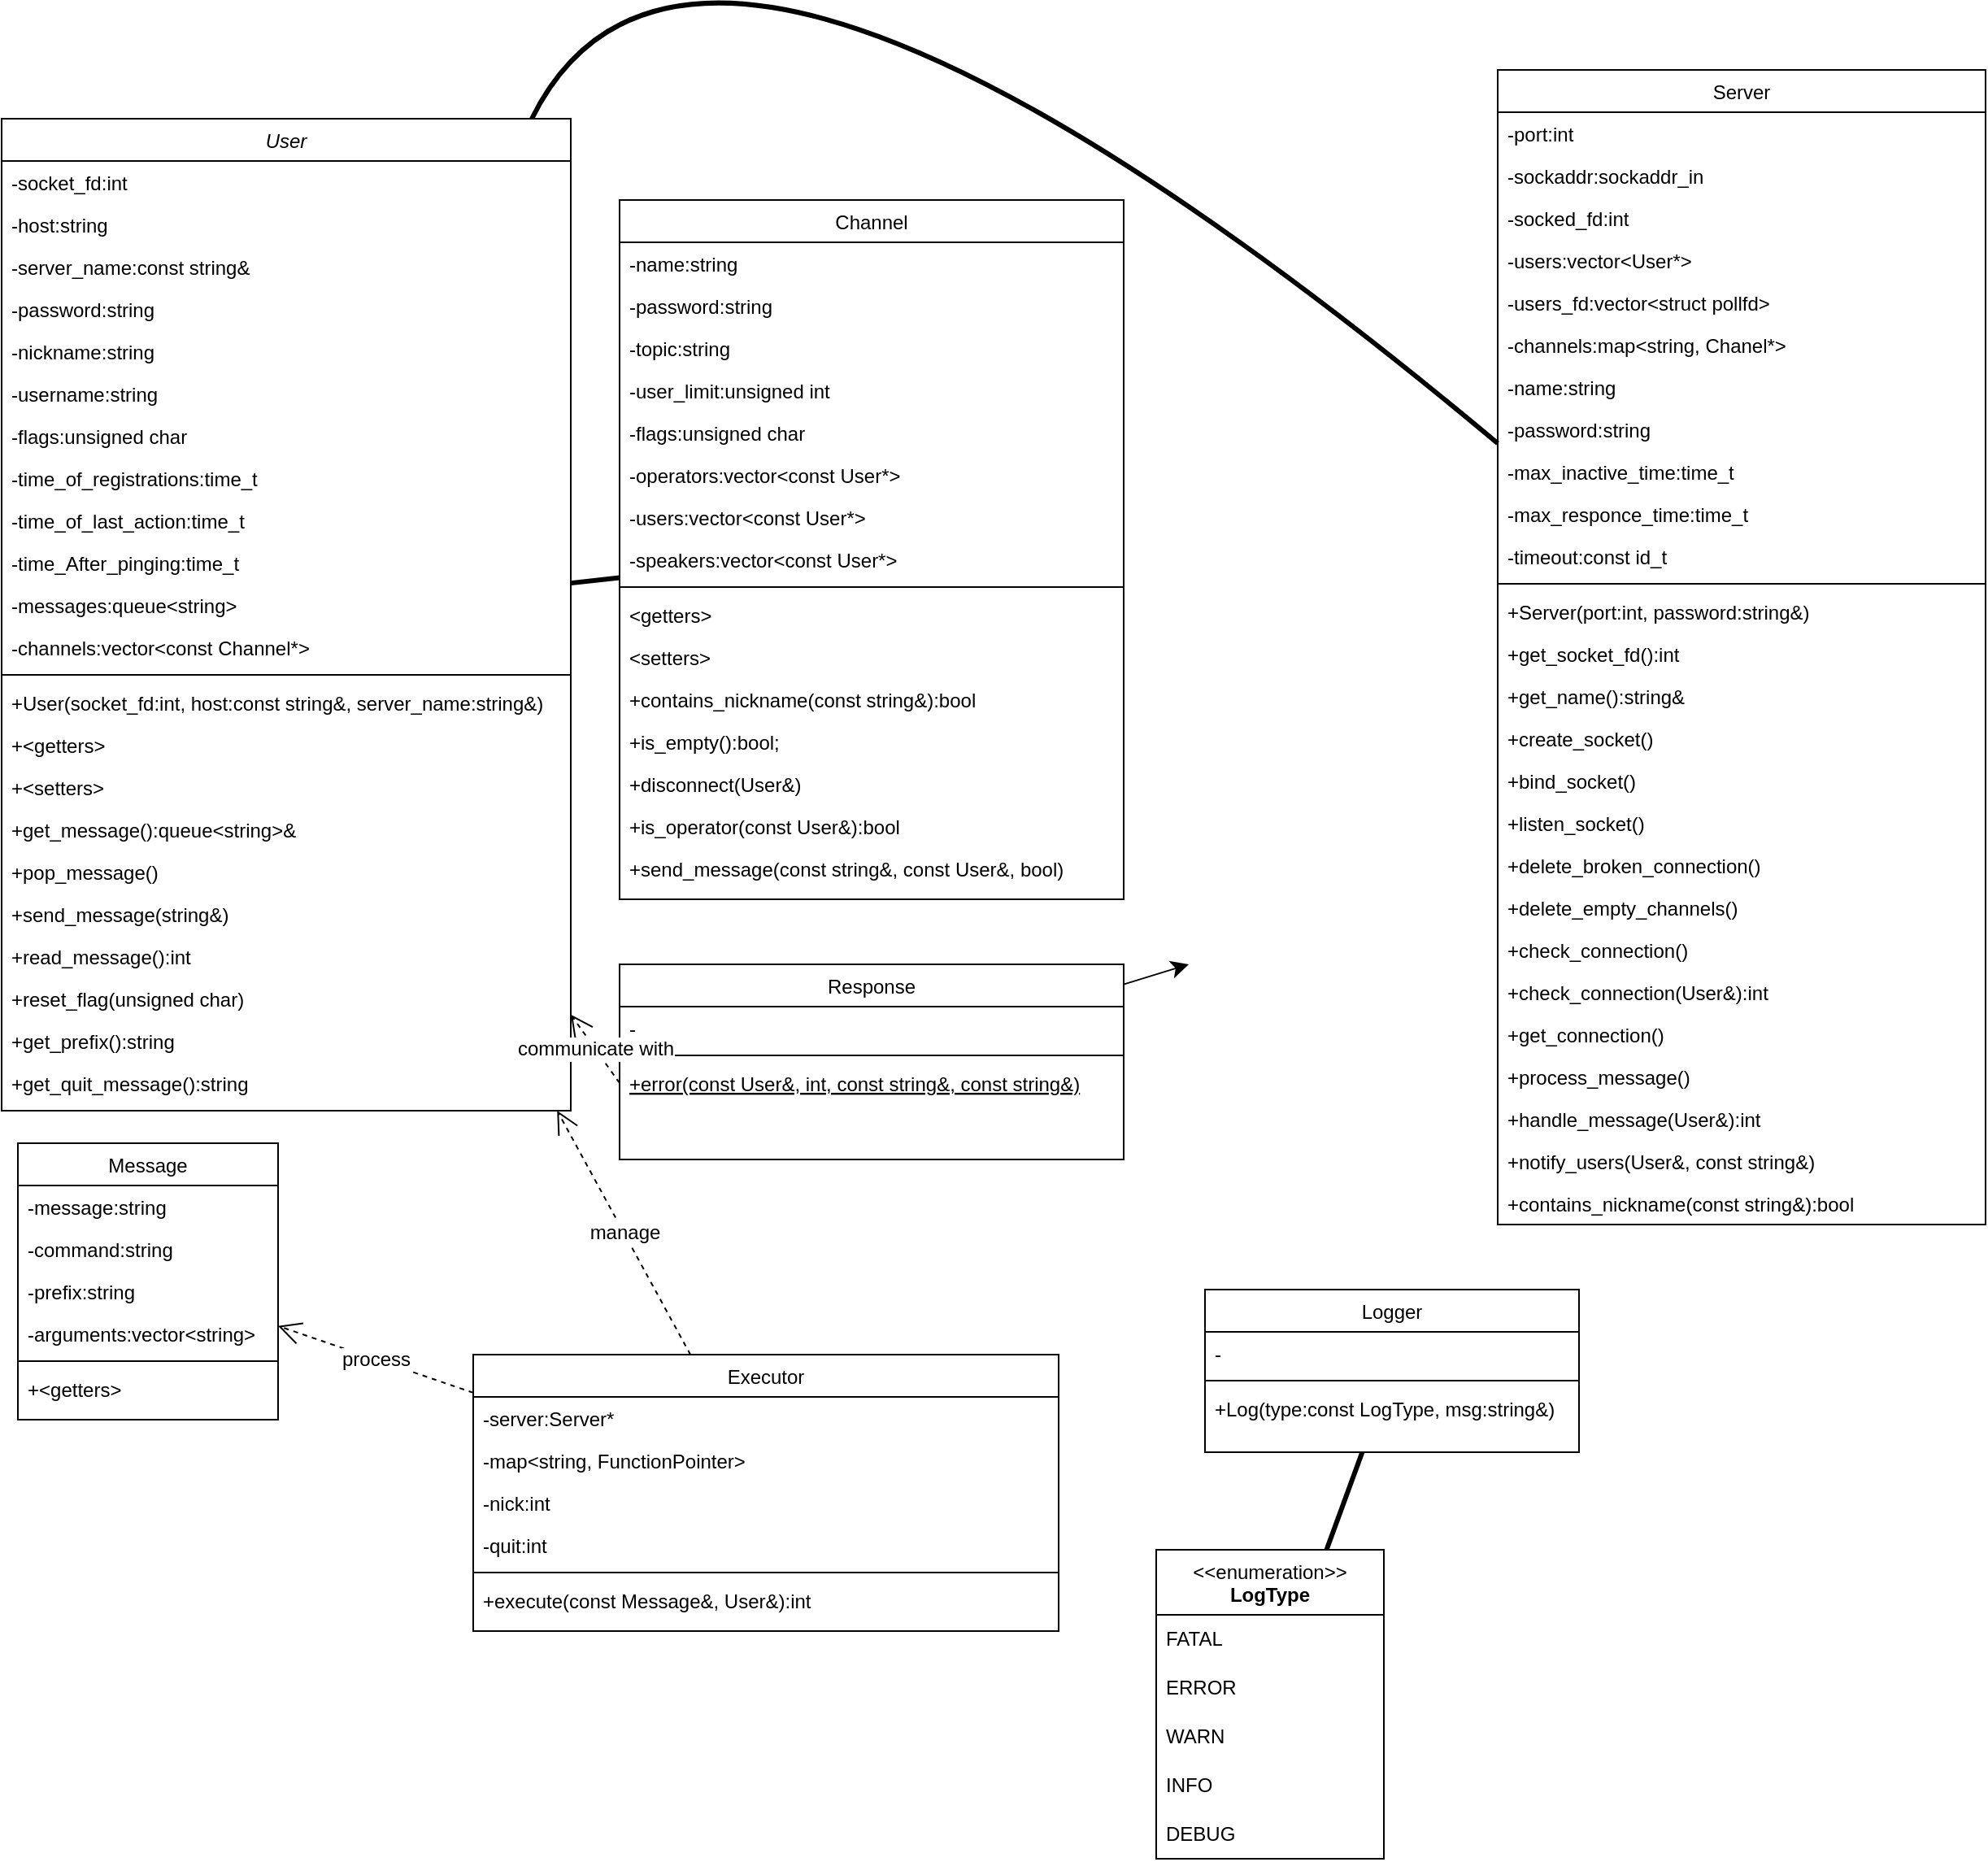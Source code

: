 <mxfile version="24.3.0" type="device">
  <diagram id="C5RBs43oDa-KdzZeNtuy" name="Page-1">
    <mxGraphModel dx="893" dy="840" grid="1" gridSize="10" guides="1" tooltips="1" connect="1" arrows="1" fold="1" page="1" pageScale="1" pageWidth="827" pageHeight="1169" math="0" shadow="0">
      <root>
        <mxCell id="WIyWlLk6GJQsqaUBKTNV-0" />
        <mxCell id="WIyWlLk6GJQsqaUBKTNV-1" parent="WIyWlLk6GJQsqaUBKTNV-0" />
        <mxCell id="zkfFHV4jXpPFQw0GAbJ--0" value="User" style="swimlane;fontStyle=2;align=center;verticalAlign=top;childLayout=stackLayout;horizontal=1;startSize=26;horizontalStack=0;resizeParent=1;resizeLast=0;collapsible=1;marginBottom=0;rounded=0;shadow=0;strokeWidth=1;" parent="WIyWlLk6GJQsqaUBKTNV-1" vertex="1">
          <mxGeometry y="80" width="350" height="610" as="geometry">
            <mxRectangle x="230" y="140" width="160" height="26" as="alternateBounds" />
          </mxGeometry>
        </mxCell>
        <mxCell id="y85s51qBVnm6Lmdyv0Ci-2" value="-socket_fd:int" style="text;align=left;verticalAlign=top;spacingLeft=4;spacingRight=4;overflow=hidden;rotatable=0;points=[[0,0.5],[1,0.5]];portConstraint=eastwest;" parent="zkfFHV4jXpPFQw0GAbJ--0" vertex="1">
          <mxGeometry y="26" width="350" height="26" as="geometry" />
        </mxCell>
        <mxCell id="zkfFHV4jXpPFQw0GAbJ--1" value="-host:string" style="text;align=left;verticalAlign=top;spacingLeft=4;spacingRight=4;overflow=hidden;rotatable=0;points=[[0,0.5],[1,0.5]];portConstraint=eastwest;" parent="zkfFHV4jXpPFQw0GAbJ--0" vertex="1">
          <mxGeometry y="52" width="350" height="26" as="geometry" />
        </mxCell>
        <mxCell id="y85s51qBVnm6Lmdyv0Ci-0" value="-server_name:const string&amp;" style="text;align=left;verticalAlign=top;spacingLeft=4;spacingRight=4;overflow=hidden;rotatable=0;points=[[0,0.5],[1,0.5]];portConstraint=eastwest;rounded=0;shadow=0;html=0;" parent="zkfFHV4jXpPFQw0GAbJ--0" vertex="1">
          <mxGeometry y="78" width="350" height="26" as="geometry" />
        </mxCell>
        <mxCell id="zkfFHV4jXpPFQw0GAbJ--2" value="-password:string" style="text;align=left;verticalAlign=top;spacingLeft=4;spacingRight=4;overflow=hidden;rotatable=0;points=[[0,0.5],[1,0.5]];portConstraint=eastwest;rounded=0;shadow=0;html=0;" parent="zkfFHV4jXpPFQw0GAbJ--0" vertex="1">
          <mxGeometry y="104" width="350" height="26" as="geometry" />
        </mxCell>
        <mxCell id="y85s51qBVnm6Lmdyv0Ci-4" value="-nickname:string" style="text;align=left;verticalAlign=top;spacingLeft=4;spacingRight=4;overflow=hidden;rotatable=0;points=[[0,0.5],[1,0.5]];portConstraint=eastwest;rounded=0;shadow=0;html=0;" parent="zkfFHV4jXpPFQw0GAbJ--0" vertex="1">
          <mxGeometry y="130" width="350" height="26" as="geometry" />
        </mxCell>
        <mxCell id="y85s51qBVnm6Lmdyv0Ci-14" value="-username:string" style="text;align=left;verticalAlign=top;spacingLeft=4;spacingRight=4;overflow=hidden;rotatable=0;points=[[0,0.5],[1,0.5]];portConstraint=eastwest;rounded=0;shadow=0;html=0;" parent="zkfFHV4jXpPFQw0GAbJ--0" vertex="1">
          <mxGeometry y="156" width="350" height="26" as="geometry" />
        </mxCell>
        <mxCell id="y85s51qBVnm6Lmdyv0Ci-13" value="-flags:unsigned char" style="text;align=left;verticalAlign=top;spacingLeft=4;spacingRight=4;overflow=hidden;rotatable=0;points=[[0,0.5],[1,0.5]];portConstraint=eastwest;rounded=0;shadow=0;html=0;" parent="zkfFHV4jXpPFQw0GAbJ--0" vertex="1">
          <mxGeometry y="182" width="350" height="26" as="geometry" />
        </mxCell>
        <mxCell id="y85s51qBVnm6Lmdyv0Ci-12" value="-time_of_registrations:time_t" style="text;align=left;verticalAlign=top;spacingLeft=4;spacingRight=4;overflow=hidden;rotatable=0;points=[[0,0.5],[1,0.5]];portConstraint=eastwest;rounded=0;shadow=0;html=0;" parent="zkfFHV4jXpPFQw0GAbJ--0" vertex="1">
          <mxGeometry y="208" width="350" height="26" as="geometry" />
        </mxCell>
        <mxCell id="y85s51qBVnm6Lmdyv0Ci-11" value="-time_of_last_action:time_t" style="text;align=left;verticalAlign=top;spacingLeft=4;spacingRight=4;overflow=hidden;rotatable=0;points=[[0,0.5],[1,0.5]];portConstraint=eastwest;rounded=0;shadow=0;html=0;" parent="zkfFHV4jXpPFQw0GAbJ--0" vertex="1">
          <mxGeometry y="234" width="350" height="26" as="geometry" />
        </mxCell>
        <mxCell id="y85s51qBVnm6Lmdyv0Ci-10" value="-time_After_pinging:time_t" style="text;align=left;verticalAlign=top;spacingLeft=4;spacingRight=4;overflow=hidden;rotatable=0;points=[[0,0.5],[1,0.5]];portConstraint=eastwest;rounded=0;shadow=0;html=0;" parent="zkfFHV4jXpPFQw0GAbJ--0" vertex="1">
          <mxGeometry y="260" width="350" height="26" as="geometry" />
        </mxCell>
        <mxCell id="y85s51qBVnm6Lmdyv0Ci-9" value="-messages:queue&lt;string&gt;" style="text;align=left;verticalAlign=top;spacingLeft=4;spacingRight=4;overflow=hidden;rotatable=0;points=[[0,0.5],[1,0.5]];portConstraint=eastwest;rounded=0;shadow=0;html=0;" parent="zkfFHV4jXpPFQw0GAbJ--0" vertex="1">
          <mxGeometry y="286" width="350" height="26" as="geometry" />
        </mxCell>
        <mxCell id="y85s51qBVnm6Lmdyv0Ci-8" value="-channels:vector&lt;const Channel*&gt;" style="text;align=left;verticalAlign=top;spacingLeft=4;spacingRight=4;overflow=hidden;rotatable=0;points=[[0,0.5],[1,0.5]];portConstraint=eastwest;rounded=0;shadow=0;html=0;" parent="zkfFHV4jXpPFQw0GAbJ--0" vertex="1">
          <mxGeometry y="312" width="350" height="26" as="geometry" />
        </mxCell>
        <mxCell id="zkfFHV4jXpPFQw0GAbJ--4" value="" style="line;html=1;strokeWidth=1;align=left;verticalAlign=middle;spacingTop=-1;spacingLeft=3;spacingRight=3;rotatable=0;labelPosition=right;points=[];portConstraint=eastwest;" parent="zkfFHV4jXpPFQw0GAbJ--0" vertex="1">
          <mxGeometry y="338" width="350" height="8" as="geometry" />
        </mxCell>
        <mxCell id="KlKk4fByJ-c-YG7hqXgk-78" value="+User(socket_fd:int, host:const string&amp;, server_name:string&amp;)" style="text;align=left;verticalAlign=top;spacingLeft=4;spacingRight=4;overflow=hidden;rotatable=0;points=[[0,0.5],[1,0.5]];portConstraint=eastwest;" parent="zkfFHV4jXpPFQw0GAbJ--0" vertex="1">
          <mxGeometry y="346" width="350" height="26" as="geometry" />
        </mxCell>
        <mxCell id="y85s51qBVnm6Lmdyv0Ci-16" value="+&lt;getters&gt;" style="text;align=left;verticalAlign=top;spacingLeft=4;spacingRight=4;overflow=hidden;rotatable=0;points=[[0,0.5],[1,0.5]];portConstraint=eastwest;" parent="zkfFHV4jXpPFQw0GAbJ--0" vertex="1">
          <mxGeometry y="372" width="350" height="26" as="geometry" />
        </mxCell>
        <mxCell id="y85s51qBVnm6Lmdyv0Ci-21" value="+&lt;setters&gt;" style="text;align=left;verticalAlign=top;spacingLeft=4;spacingRight=4;overflow=hidden;rotatable=0;points=[[0,0.5],[1,0.5]];portConstraint=eastwest;" parent="zkfFHV4jXpPFQw0GAbJ--0" vertex="1">
          <mxGeometry y="398" width="350" height="26" as="geometry" />
        </mxCell>
        <mxCell id="y85s51qBVnm6Lmdyv0Ci-20" value="+get_message():queue&lt;string&gt;&amp;" style="text;align=left;verticalAlign=top;spacingLeft=4;spacingRight=4;overflow=hidden;rotatable=0;points=[[0,0.5],[1,0.5]];portConstraint=eastwest;" parent="zkfFHV4jXpPFQw0GAbJ--0" vertex="1">
          <mxGeometry y="424" width="350" height="26" as="geometry" />
        </mxCell>
        <mxCell id="y85s51qBVnm6Lmdyv0Ci-19" value="+pop_message()" style="text;align=left;verticalAlign=top;spacingLeft=4;spacingRight=4;overflow=hidden;rotatable=0;points=[[0,0.5],[1,0.5]];portConstraint=eastwest;" parent="zkfFHV4jXpPFQw0GAbJ--0" vertex="1">
          <mxGeometry y="450" width="350" height="26" as="geometry" />
        </mxCell>
        <mxCell id="y85s51qBVnm6Lmdyv0Ci-18" value="+send_message(string&amp;)" style="text;align=left;verticalAlign=top;spacingLeft=4;spacingRight=4;overflow=hidden;rotatable=0;points=[[0,0.5],[1,0.5]];portConstraint=eastwest;" parent="zkfFHV4jXpPFQw0GAbJ--0" vertex="1">
          <mxGeometry y="476" width="350" height="26" as="geometry" />
        </mxCell>
        <mxCell id="y85s51qBVnm6Lmdyv0Ci-17" value="+read_message():int" style="text;align=left;verticalAlign=top;spacingLeft=4;spacingRight=4;overflow=hidden;rotatable=0;points=[[0,0.5],[1,0.5]];portConstraint=eastwest;" parent="zkfFHV4jXpPFQw0GAbJ--0" vertex="1">
          <mxGeometry y="502" width="350" height="26" as="geometry" />
        </mxCell>
        <mxCell id="y85s51qBVnm6Lmdyv0Ci-27" value="+reset_flag(unsigned char)" style="text;align=left;verticalAlign=top;spacingLeft=4;spacingRight=4;overflow=hidden;rotatable=0;points=[[0,0.5],[1,0.5]];portConstraint=eastwest;" parent="zkfFHV4jXpPFQw0GAbJ--0" vertex="1">
          <mxGeometry y="528" width="350" height="26" as="geometry" />
        </mxCell>
        <mxCell id="y85s51qBVnm6Lmdyv0Ci-26" value="+get_prefix():string" style="text;align=left;verticalAlign=top;spacingLeft=4;spacingRight=4;overflow=hidden;rotatable=0;points=[[0,0.5],[1,0.5]];portConstraint=eastwest;" parent="zkfFHV4jXpPFQw0GAbJ--0" vertex="1">
          <mxGeometry y="554" width="350" height="26" as="geometry" />
        </mxCell>
        <mxCell id="y85s51qBVnm6Lmdyv0Ci-25" value="+get_quit_message():string" style="text;align=left;verticalAlign=top;spacingLeft=4;spacingRight=4;overflow=hidden;rotatable=0;points=[[0,0.5],[1,0.5]];portConstraint=eastwest;" parent="zkfFHV4jXpPFQw0GAbJ--0" vertex="1">
          <mxGeometry y="580" width="350" height="26" as="geometry" />
        </mxCell>
        <mxCell id="zkfFHV4jXpPFQw0GAbJ--6" value="Message" style="swimlane;fontStyle=0;align=center;verticalAlign=top;childLayout=stackLayout;horizontal=1;startSize=26;horizontalStack=0;resizeParent=1;resizeLast=0;collapsible=1;marginBottom=0;rounded=0;shadow=0;strokeWidth=1;" parent="WIyWlLk6GJQsqaUBKTNV-1" vertex="1">
          <mxGeometry x="10" y="710" width="160" height="170" as="geometry">
            <mxRectangle x="130" y="380" width="160" height="26" as="alternateBounds" />
          </mxGeometry>
        </mxCell>
        <mxCell id="zkfFHV4jXpPFQw0GAbJ--7" value="-message:string" style="text;align=left;verticalAlign=top;spacingLeft=4;spacingRight=4;overflow=hidden;rotatable=0;points=[[0,0.5],[1,0.5]];portConstraint=eastwest;" parent="zkfFHV4jXpPFQw0GAbJ--6" vertex="1">
          <mxGeometry y="26" width="160" height="26" as="geometry" />
        </mxCell>
        <mxCell id="y85s51qBVnm6Lmdyv0Ci-52" value="-command:string" style="text;align=left;verticalAlign=top;spacingLeft=4;spacingRight=4;overflow=hidden;rotatable=0;points=[[0,0.5],[1,0.5]];portConstraint=eastwest;rounded=0;shadow=0;html=0;" parent="zkfFHV4jXpPFQw0GAbJ--6" vertex="1">
          <mxGeometry y="52" width="160" height="26" as="geometry" />
        </mxCell>
        <mxCell id="y85s51qBVnm6Lmdyv0Ci-51" value="-prefix:string" style="text;align=left;verticalAlign=top;spacingLeft=4;spacingRight=4;overflow=hidden;rotatable=0;points=[[0,0.5],[1,0.5]];portConstraint=eastwest;rounded=0;shadow=0;html=0;" parent="zkfFHV4jXpPFQw0GAbJ--6" vertex="1">
          <mxGeometry y="78" width="160" height="26" as="geometry" />
        </mxCell>
        <mxCell id="zkfFHV4jXpPFQw0GAbJ--8" value="-arguments:vector&lt;string&gt;" style="text;align=left;verticalAlign=top;spacingLeft=4;spacingRight=4;overflow=hidden;rotatable=0;points=[[0,0.5],[1,0.5]];portConstraint=eastwest;rounded=0;shadow=0;html=0;" parent="zkfFHV4jXpPFQw0GAbJ--6" vertex="1">
          <mxGeometry y="104" width="160" height="26" as="geometry" />
        </mxCell>
        <mxCell id="zkfFHV4jXpPFQw0GAbJ--9" value="" style="line;html=1;strokeWidth=1;align=left;verticalAlign=middle;spacingTop=-1;spacingLeft=3;spacingRight=3;rotatable=0;labelPosition=right;points=[];portConstraint=eastwest;" parent="zkfFHV4jXpPFQw0GAbJ--6" vertex="1">
          <mxGeometry y="130" width="160" height="8" as="geometry" />
        </mxCell>
        <mxCell id="zkfFHV4jXpPFQw0GAbJ--10" value="+&lt;getters&gt;" style="text;align=left;verticalAlign=top;spacingLeft=4;spacingRight=4;overflow=hidden;rotatable=0;points=[[0,0.5],[1,0.5]];portConstraint=eastwest;fontStyle=0" parent="zkfFHV4jXpPFQw0GAbJ--6" vertex="1">
          <mxGeometry y="138" width="160" height="26" as="geometry" />
        </mxCell>
        <mxCell id="zkfFHV4jXpPFQw0GAbJ--13" value="Executor" style="swimlane;fontStyle=0;align=center;verticalAlign=top;childLayout=stackLayout;horizontal=1;startSize=26;horizontalStack=0;resizeParent=1;resizeLast=0;collapsible=1;marginBottom=0;rounded=0;shadow=0;strokeWidth=1;" parent="WIyWlLk6GJQsqaUBKTNV-1" vertex="1">
          <mxGeometry x="290" y="840" width="360" height="170" as="geometry">
            <mxRectangle x="340" y="380" width="170" height="26" as="alternateBounds" />
          </mxGeometry>
        </mxCell>
        <mxCell id="y85s51qBVnm6Lmdyv0Ci-55" value="-server:Server*" style="text;align=left;verticalAlign=top;spacingLeft=4;spacingRight=4;overflow=hidden;rotatable=0;points=[[0,0.5],[1,0.5]];portConstraint=eastwest;" parent="zkfFHV4jXpPFQw0GAbJ--13" vertex="1">
          <mxGeometry y="26" width="360" height="26" as="geometry" />
        </mxCell>
        <mxCell id="y85s51qBVnm6Lmdyv0Ci-54" value="-map&lt;string, FunctionPointer&gt;" style="text;align=left;verticalAlign=top;spacingLeft=4;spacingRight=4;overflow=hidden;rotatable=0;points=[[0,0.5],[1,0.5]];portConstraint=eastwest;" parent="zkfFHV4jXpPFQw0GAbJ--13" vertex="1">
          <mxGeometry y="52" width="360" height="26" as="geometry" />
        </mxCell>
        <mxCell id="y85s51qBVnm6Lmdyv0Ci-53" value="-nick:int" style="text;align=left;verticalAlign=top;spacingLeft=4;spacingRight=4;overflow=hidden;rotatable=0;points=[[0,0.5],[1,0.5]];portConstraint=eastwest;" parent="zkfFHV4jXpPFQw0GAbJ--13" vertex="1">
          <mxGeometry y="78" width="360" height="26" as="geometry" />
        </mxCell>
        <mxCell id="zkfFHV4jXpPFQw0GAbJ--14" value="-quit:int" style="text;align=left;verticalAlign=top;spacingLeft=4;spacingRight=4;overflow=hidden;rotatable=0;points=[[0,0.5],[1,0.5]];portConstraint=eastwest;" parent="zkfFHV4jXpPFQw0GAbJ--13" vertex="1">
          <mxGeometry y="104" width="360" height="26" as="geometry" />
        </mxCell>
        <mxCell id="zkfFHV4jXpPFQw0GAbJ--15" value="" style="line;html=1;strokeWidth=1;align=left;verticalAlign=middle;spacingTop=-1;spacingLeft=3;spacingRight=3;rotatable=0;labelPosition=right;points=[];portConstraint=eastwest;" parent="zkfFHV4jXpPFQw0GAbJ--13" vertex="1">
          <mxGeometry y="130" width="360" height="8" as="geometry" />
        </mxCell>
        <mxCell id="y85s51qBVnm6Lmdyv0Ci-56" value="+execute(const Message&amp;, User&amp;):int" style="text;align=left;verticalAlign=top;spacingLeft=4;spacingRight=4;overflow=hidden;rotatable=0;points=[[0,0.5],[1,0.5]];portConstraint=eastwest;" parent="zkfFHV4jXpPFQw0GAbJ--13" vertex="1">
          <mxGeometry y="138" width="360" height="26" as="geometry" />
        </mxCell>
        <mxCell id="zkfFHV4jXpPFQw0GAbJ--17" value="Channel" style="swimlane;fontStyle=0;align=center;verticalAlign=top;childLayout=stackLayout;horizontal=1;startSize=26;horizontalStack=0;resizeParent=1;resizeLast=0;collapsible=1;marginBottom=0;rounded=0;shadow=0;strokeWidth=1;" parent="WIyWlLk6GJQsqaUBKTNV-1" vertex="1">
          <mxGeometry x="380" y="130" width="310" height="430" as="geometry">
            <mxRectangle x="550" y="140" width="160" height="26" as="alternateBounds" />
          </mxGeometry>
        </mxCell>
        <mxCell id="zkfFHV4jXpPFQw0GAbJ--18" value="-name:string" style="text;align=left;verticalAlign=top;spacingLeft=4;spacingRight=4;overflow=hidden;rotatable=0;points=[[0,0.5],[1,0.5]];portConstraint=eastwest;" parent="zkfFHV4jXpPFQw0GAbJ--17" vertex="1">
          <mxGeometry y="26" width="310" height="26" as="geometry" />
        </mxCell>
        <mxCell id="zkfFHV4jXpPFQw0GAbJ--19" value="-password:string" style="text;align=left;verticalAlign=top;spacingLeft=4;spacingRight=4;overflow=hidden;rotatable=0;points=[[0,0.5],[1,0.5]];portConstraint=eastwest;rounded=0;shadow=0;html=0;" parent="zkfFHV4jXpPFQw0GAbJ--17" vertex="1">
          <mxGeometry y="52" width="310" height="26" as="geometry" />
        </mxCell>
        <mxCell id="zkfFHV4jXpPFQw0GAbJ--20" value="-topic:string" style="text;align=left;verticalAlign=top;spacingLeft=4;spacingRight=4;overflow=hidden;rotatable=0;points=[[0,0.5],[1,0.5]];portConstraint=eastwest;rounded=0;shadow=0;html=0;" parent="zkfFHV4jXpPFQw0GAbJ--17" vertex="1">
          <mxGeometry y="78" width="310" height="26" as="geometry" />
        </mxCell>
        <mxCell id="zkfFHV4jXpPFQw0GAbJ--21" value="-user_limit:unsigned int" style="text;align=left;verticalAlign=top;spacingLeft=4;spacingRight=4;overflow=hidden;rotatable=0;points=[[0,0.5],[1,0.5]];portConstraint=eastwest;rounded=0;shadow=0;html=0;" parent="zkfFHV4jXpPFQw0GAbJ--17" vertex="1">
          <mxGeometry y="104" width="310" height="26" as="geometry" />
        </mxCell>
        <mxCell id="y85s51qBVnm6Lmdyv0Ci-31" value="-flags:unsigned char" style="text;align=left;verticalAlign=top;spacingLeft=4;spacingRight=4;overflow=hidden;rotatable=0;points=[[0,0.5],[1,0.5]];portConstraint=eastwest;rounded=0;shadow=0;html=0;" parent="zkfFHV4jXpPFQw0GAbJ--17" vertex="1">
          <mxGeometry y="130" width="310" height="26" as="geometry" />
        </mxCell>
        <mxCell id="y85s51qBVnm6Lmdyv0Ci-30" value="-operators:vector&lt;const User*&gt;" style="text;align=left;verticalAlign=top;spacingLeft=4;spacingRight=4;overflow=hidden;rotatable=0;points=[[0,0.5],[1,0.5]];portConstraint=eastwest;rounded=0;shadow=0;html=0;" parent="zkfFHV4jXpPFQw0GAbJ--17" vertex="1">
          <mxGeometry y="156" width="310" height="26" as="geometry" />
        </mxCell>
        <mxCell id="y85s51qBVnm6Lmdyv0Ci-29" value="-users:vector&lt;const User*&gt;" style="text;align=left;verticalAlign=top;spacingLeft=4;spacingRight=4;overflow=hidden;rotatable=0;points=[[0,0.5],[1,0.5]];portConstraint=eastwest;rounded=0;shadow=0;html=0;" parent="zkfFHV4jXpPFQw0GAbJ--17" vertex="1">
          <mxGeometry y="182" width="310" height="26" as="geometry" />
        </mxCell>
        <mxCell id="y85s51qBVnm6Lmdyv0Ci-28" value="-speakers:vector&lt;const User*&gt;" style="text;align=left;verticalAlign=top;spacingLeft=4;spacingRight=4;overflow=hidden;rotatable=0;points=[[0,0.5],[1,0.5]];portConstraint=eastwest;rounded=0;shadow=0;html=0;" parent="zkfFHV4jXpPFQw0GAbJ--17" vertex="1">
          <mxGeometry y="208" width="310" height="26" as="geometry" />
        </mxCell>
        <mxCell id="zkfFHV4jXpPFQw0GAbJ--23" value="" style="line;html=1;strokeWidth=1;align=left;verticalAlign=middle;spacingTop=-1;spacingLeft=3;spacingRight=3;rotatable=0;labelPosition=right;points=[];portConstraint=eastwest;" parent="zkfFHV4jXpPFQw0GAbJ--17" vertex="1">
          <mxGeometry y="234" width="310" height="8" as="geometry" />
        </mxCell>
        <mxCell id="zkfFHV4jXpPFQw0GAbJ--24" value="&lt;getters&gt;" style="text;align=left;verticalAlign=top;spacingLeft=4;spacingRight=4;overflow=hidden;rotatable=0;points=[[0,0.5],[1,0.5]];portConstraint=eastwest;" parent="zkfFHV4jXpPFQw0GAbJ--17" vertex="1">
          <mxGeometry y="242" width="310" height="26" as="geometry" />
        </mxCell>
        <mxCell id="y85s51qBVnm6Lmdyv0Ci-32" value="&lt;setters&gt;" style="text;align=left;verticalAlign=top;spacingLeft=4;spacingRight=4;overflow=hidden;rotatable=0;points=[[0,0.5],[1,0.5]];portConstraint=eastwest;" parent="zkfFHV4jXpPFQw0GAbJ--17" vertex="1">
          <mxGeometry y="268" width="310" height="26" as="geometry" />
        </mxCell>
        <mxCell id="y85s51qBVnm6Lmdyv0Ci-37" value="+contains_nickname(const string&amp;):bool" style="text;align=left;verticalAlign=top;spacingLeft=4;spacingRight=4;overflow=hidden;rotatable=0;points=[[0,0.5],[1,0.5]];portConstraint=eastwest;" parent="zkfFHV4jXpPFQw0GAbJ--17" vertex="1">
          <mxGeometry y="294" width="310" height="26" as="geometry" />
        </mxCell>
        <mxCell id="y85s51qBVnm6Lmdyv0Ci-36" value="+is_empty():bool;" style="text;align=left;verticalAlign=top;spacingLeft=4;spacingRight=4;overflow=hidden;rotatable=0;points=[[0,0.5],[1,0.5]];portConstraint=eastwest;" parent="zkfFHV4jXpPFQw0GAbJ--17" vertex="1">
          <mxGeometry y="320" width="310" height="26" as="geometry" />
        </mxCell>
        <mxCell id="y85s51qBVnm6Lmdyv0Ci-35" value="+disconnect(User&amp;)" style="text;align=left;verticalAlign=top;spacingLeft=4;spacingRight=4;overflow=hidden;rotatable=0;points=[[0,0.5],[1,0.5]];portConstraint=eastwest;" parent="zkfFHV4jXpPFQw0GAbJ--17" vertex="1">
          <mxGeometry y="346" width="310" height="26" as="geometry" />
        </mxCell>
        <mxCell id="y85s51qBVnm6Lmdyv0Ci-34" value="+is_operator(const User&amp;):bool" style="text;align=left;verticalAlign=top;spacingLeft=4;spacingRight=4;overflow=hidden;rotatable=0;points=[[0,0.5],[1,0.5]];portConstraint=eastwest;" parent="zkfFHV4jXpPFQw0GAbJ--17" vertex="1">
          <mxGeometry y="372" width="310" height="26" as="geometry" />
        </mxCell>
        <mxCell id="y85s51qBVnm6Lmdyv0Ci-33" value="+send_message(const string&amp;, const User&amp;, bool)" style="text;align=left;verticalAlign=top;spacingLeft=4;spacingRight=4;overflow=hidden;rotatable=0;points=[[0,0.5],[1,0.5]];portConstraint=eastwest;" parent="zkfFHV4jXpPFQw0GAbJ--17" vertex="1">
          <mxGeometry y="398" width="310" height="26" as="geometry" />
        </mxCell>
        <mxCell id="y85s51qBVnm6Lmdyv0Ci-58" value="process" style="endArrow=open;endSize=12;dashed=1;html=1;rounded=0;fontSize=12;curved=1;" parent="WIyWlLk6GJQsqaUBKTNV-1" source="zkfFHV4jXpPFQw0GAbJ--13" target="zkfFHV4jXpPFQw0GAbJ--6" edge="1">
          <mxGeometry width="160" relative="1" as="geometry">
            <mxPoint x="290" y="750" as="sourcePoint" />
            <mxPoint x="450" y="750" as="targetPoint" />
          </mxGeometry>
        </mxCell>
        <mxCell id="OMly67qNVePj5eDuAQKB-0" style="edgeStyle=none;curved=1;rounded=0;orthogonalLoop=1;jettySize=auto;html=1;fontSize=12;startSize=8;endSize=8;" edge="1" parent="WIyWlLk6GJQsqaUBKTNV-1" source="KlKk4fByJ-c-YG7hqXgk-0">
          <mxGeometry relative="1" as="geometry">
            <mxPoint x="730" y="600" as="targetPoint" />
          </mxGeometry>
        </mxCell>
        <mxCell id="KlKk4fByJ-c-YG7hqXgk-0" value="Response" style="swimlane;fontStyle=0;align=center;verticalAlign=top;childLayout=stackLayout;horizontal=1;startSize=26;horizontalStack=0;resizeParent=1;resizeLast=0;collapsible=1;marginBottom=0;rounded=0;shadow=0;strokeWidth=1;" parent="WIyWlLk6GJQsqaUBKTNV-1" vertex="1">
          <mxGeometry x="380" y="600" width="310" height="120" as="geometry">
            <mxRectangle x="130" y="380" width="160" height="26" as="alternateBounds" />
          </mxGeometry>
        </mxCell>
        <mxCell id="KlKk4fByJ-c-YG7hqXgk-4" value="-" style="text;align=left;verticalAlign=top;spacingLeft=4;spacingRight=4;overflow=hidden;rotatable=0;points=[[0,0.5],[1,0.5]];portConstraint=eastwest;rounded=0;shadow=0;html=0;" parent="KlKk4fByJ-c-YG7hqXgk-0" vertex="1">
          <mxGeometry y="26" width="310" height="26" as="geometry" />
        </mxCell>
        <mxCell id="KlKk4fByJ-c-YG7hqXgk-5" value="" style="line;html=1;strokeWidth=1;align=left;verticalAlign=middle;spacingTop=-1;spacingLeft=3;spacingRight=3;rotatable=0;labelPosition=right;points=[];portConstraint=eastwest;" parent="KlKk4fByJ-c-YG7hqXgk-0" vertex="1">
          <mxGeometry y="52" width="310" height="8" as="geometry" />
        </mxCell>
        <mxCell id="KlKk4fByJ-c-YG7hqXgk-6" value="+error(const User&amp;, int, const string&amp;, const string&amp;)" style="text;align=left;verticalAlign=top;spacingLeft=4;spacingRight=4;overflow=hidden;rotatable=0;points=[[0,0.5],[1,0.5]];portConstraint=eastwest;fontStyle=4" parent="KlKk4fByJ-c-YG7hqXgk-0" vertex="1">
          <mxGeometry y="60" width="310" height="26" as="geometry" />
        </mxCell>
        <mxCell id="KlKk4fByJ-c-YG7hqXgk-7" value="communicate with" style="endArrow=open;endSize=12;dashed=1;html=1;rounded=0;fontSize=12;curved=1;exitX=0;exitY=0.5;exitDx=0;exitDy=0;" parent="WIyWlLk6GJQsqaUBKTNV-1" source="KlKk4fByJ-c-YG7hqXgk-6" target="zkfFHV4jXpPFQw0GAbJ--0" edge="1">
          <mxGeometry width="160" relative="1" as="geometry">
            <mxPoint x="290" y="550" as="sourcePoint" />
            <mxPoint x="450" y="550" as="targetPoint" />
          </mxGeometry>
        </mxCell>
        <mxCell id="KlKk4fByJ-c-YG7hqXgk-8" value="Server" style="swimlane;fontStyle=0;align=center;verticalAlign=top;childLayout=stackLayout;horizontal=1;startSize=26;horizontalStack=0;resizeParent=1;resizeLast=0;collapsible=1;marginBottom=0;rounded=0;shadow=0;strokeWidth=1;" parent="WIyWlLk6GJQsqaUBKTNV-1" vertex="1">
          <mxGeometry x="920" y="50" width="300" height="710" as="geometry">
            <mxRectangle x="130" y="380" width="160" height="26" as="alternateBounds" />
          </mxGeometry>
        </mxCell>
        <mxCell id="KlKk4fByJ-c-YG7hqXgk-9" value="-port:int" style="text;align=left;verticalAlign=top;spacingLeft=4;spacingRight=4;overflow=hidden;rotatable=0;points=[[0,0.5],[1,0.5]];portConstraint=eastwest;rounded=0;shadow=0;html=0;" parent="KlKk4fByJ-c-YG7hqXgk-8" vertex="1">
          <mxGeometry y="26" width="300" height="26" as="geometry" />
        </mxCell>
        <mxCell id="KlKk4fByJ-c-YG7hqXgk-13" value="-sockaddr:sockaddr_in" style="text;align=left;verticalAlign=top;spacingLeft=4;spacingRight=4;overflow=hidden;rotatable=0;points=[[0,0.5],[1,0.5]];portConstraint=eastwest;rounded=0;shadow=0;html=0;" parent="KlKk4fByJ-c-YG7hqXgk-8" vertex="1">
          <mxGeometry y="52" width="300" height="26" as="geometry" />
        </mxCell>
        <mxCell id="KlKk4fByJ-c-YG7hqXgk-14" value="-socked_fd:int" style="text;align=left;verticalAlign=top;spacingLeft=4;spacingRight=4;overflow=hidden;rotatable=0;points=[[0,0.5],[1,0.5]];portConstraint=eastwest;rounded=0;shadow=0;html=0;" parent="KlKk4fByJ-c-YG7hqXgk-8" vertex="1">
          <mxGeometry y="78" width="300" height="26" as="geometry" />
        </mxCell>
        <mxCell id="KlKk4fByJ-c-YG7hqXgk-15" value="-users:vector&lt;User*&gt;" style="text;align=left;verticalAlign=top;spacingLeft=4;spacingRight=4;overflow=hidden;rotatable=0;points=[[0,0.5],[1,0.5]];portConstraint=eastwest;rounded=0;shadow=0;html=0;" parent="KlKk4fByJ-c-YG7hqXgk-8" vertex="1">
          <mxGeometry y="104" width="300" height="26" as="geometry" />
        </mxCell>
        <mxCell id="KlKk4fByJ-c-YG7hqXgk-16" value="-users_fd:vector&lt;struct pollfd&gt;" style="text;align=left;verticalAlign=top;spacingLeft=4;spacingRight=4;overflow=hidden;rotatable=0;points=[[0,0.5],[1,0.5]];portConstraint=eastwest;rounded=0;shadow=0;html=0;" parent="KlKk4fByJ-c-YG7hqXgk-8" vertex="1">
          <mxGeometry y="130" width="300" height="26" as="geometry" />
        </mxCell>
        <mxCell id="KlKk4fByJ-c-YG7hqXgk-17" value="-channels:map&lt;string, Chanel*&gt;" style="text;align=left;verticalAlign=top;spacingLeft=4;spacingRight=4;overflow=hidden;rotatable=0;points=[[0,0.5],[1,0.5]];portConstraint=eastwest;rounded=0;shadow=0;html=0;" parent="KlKk4fByJ-c-YG7hqXgk-8" vertex="1">
          <mxGeometry y="156" width="300" height="26" as="geometry" />
        </mxCell>
        <mxCell id="KlKk4fByJ-c-YG7hqXgk-18" value="-name:string" style="text;align=left;verticalAlign=top;spacingLeft=4;spacingRight=4;overflow=hidden;rotatable=0;points=[[0,0.5],[1,0.5]];portConstraint=eastwest;rounded=0;shadow=0;html=0;" parent="KlKk4fByJ-c-YG7hqXgk-8" vertex="1">
          <mxGeometry y="182" width="300" height="26" as="geometry" />
        </mxCell>
        <mxCell id="KlKk4fByJ-c-YG7hqXgk-19" value="-password:string" style="text;align=left;verticalAlign=top;spacingLeft=4;spacingRight=4;overflow=hidden;rotatable=0;points=[[0,0.5],[1,0.5]];portConstraint=eastwest;rounded=0;shadow=0;html=0;" parent="KlKk4fByJ-c-YG7hqXgk-8" vertex="1">
          <mxGeometry y="208" width="300" height="26" as="geometry" />
        </mxCell>
        <mxCell id="KlKk4fByJ-c-YG7hqXgk-20" value="-max_inactive_time:time_t" style="text;align=left;verticalAlign=top;spacingLeft=4;spacingRight=4;overflow=hidden;rotatable=0;points=[[0,0.5],[1,0.5]];portConstraint=eastwest;rounded=0;shadow=0;html=0;" parent="KlKk4fByJ-c-YG7hqXgk-8" vertex="1">
          <mxGeometry y="234" width="300" height="26" as="geometry" />
        </mxCell>
        <mxCell id="KlKk4fByJ-c-YG7hqXgk-23" value="-max_responce_time:time_t" style="text;align=left;verticalAlign=top;spacingLeft=4;spacingRight=4;overflow=hidden;rotatable=0;points=[[0,0.5],[1,0.5]];portConstraint=eastwest;rounded=0;shadow=0;html=0;" parent="KlKk4fByJ-c-YG7hqXgk-8" vertex="1">
          <mxGeometry y="260" width="300" height="26" as="geometry" />
        </mxCell>
        <mxCell id="KlKk4fByJ-c-YG7hqXgk-22" value="-timeout:const id_t" style="text;align=left;verticalAlign=top;spacingLeft=4;spacingRight=4;overflow=hidden;rotatable=0;points=[[0,0.5],[1,0.5]];portConstraint=eastwest;rounded=0;shadow=0;html=0;" parent="KlKk4fByJ-c-YG7hqXgk-8" vertex="1">
          <mxGeometry y="286" width="300" height="26" as="geometry" />
        </mxCell>
        <mxCell id="KlKk4fByJ-c-YG7hqXgk-10" value="" style="line;html=1;strokeWidth=1;align=left;verticalAlign=middle;spacingTop=-1;spacingLeft=3;spacingRight=3;rotatable=0;labelPosition=right;points=[];portConstraint=eastwest;" parent="KlKk4fByJ-c-YG7hqXgk-8" vertex="1">
          <mxGeometry y="312" width="300" height="8" as="geometry" />
        </mxCell>
        <mxCell id="KlKk4fByJ-c-YG7hqXgk-46" value="+Server(port:int, password:string&amp;) " style="text;align=left;verticalAlign=top;spacingLeft=4;spacingRight=4;overflow=hidden;rotatable=0;points=[[0,0.5],[1,0.5]];portConstraint=eastwest;fontStyle=0" parent="KlKk4fByJ-c-YG7hqXgk-8" vertex="1">
          <mxGeometry y="320" width="300" height="26" as="geometry" />
        </mxCell>
        <mxCell id="KlKk4fByJ-c-YG7hqXgk-11" value="+get_socket_fd():int" style="text;align=left;verticalAlign=top;spacingLeft=4;spacingRight=4;overflow=hidden;rotatable=0;points=[[0,0.5],[1,0.5]];portConstraint=eastwest;fontStyle=0" parent="KlKk4fByJ-c-YG7hqXgk-8" vertex="1">
          <mxGeometry y="346" width="300" height="26" as="geometry" />
        </mxCell>
        <mxCell id="KlKk4fByJ-c-YG7hqXgk-38" value="+get_name():string&amp;" style="text;align=left;verticalAlign=top;spacingLeft=4;spacingRight=4;overflow=hidden;rotatable=0;points=[[0,0.5],[1,0.5]];portConstraint=eastwest;fontStyle=0" parent="KlKk4fByJ-c-YG7hqXgk-8" vertex="1">
          <mxGeometry y="372" width="300" height="26" as="geometry" />
        </mxCell>
        <mxCell id="KlKk4fByJ-c-YG7hqXgk-37" value="+create_socket()" style="text;align=left;verticalAlign=top;spacingLeft=4;spacingRight=4;overflow=hidden;rotatable=0;points=[[0,0.5],[1,0.5]];portConstraint=eastwest;fontStyle=0" parent="KlKk4fByJ-c-YG7hqXgk-8" vertex="1">
          <mxGeometry y="398" width="300" height="26" as="geometry" />
        </mxCell>
        <mxCell id="KlKk4fByJ-c-YG7hqXgk-36" value="+bind_socket()" style="text;align=left;verticalAlign=top;spacingLeft=4;spacingRight=4;overflow=hidden;rotatable=0;points=[[0,0.5],[1,0.5]];portConstraint=eastwest;fontStyle=0" parent="KlKk4fByJ-c-YG7hqXgk-8" vertex="1">
          <mxGeometry y="424" width="300" height="26" as="geometry" />
        </mxCell>
        <mxCell id="KlKk4fByJ-c-YG7hqXgk-35" value="+listen_socket()" style="text;align=left;verticalAlign=top;spacingLeft=4;spacingRight=4;overflow=hidden;rotatable=0;points=[[0,0.5],[1,0.5]];portConstraint=eastwest;fontStyle=0" parent="KlKk4fByJ-c-YG7hqXgk-8" vertex="1">
          <mxGeometry y="450" width="300" height="26" as="geometry" />
        </mxCell>
        <mxCell id="KlKk4fByJ-c-YG7hqXgk-34" value="+delete_broken_connection()" style="text;align=left;verticalAlign=top;spacingLeft=4;spacingRight=4;overflow=hidden;rotatable=0;points=[[0,0.5],[1,0.5]];portConstraint=eastwest;fontStyle=0" parent="KlKk4fByJ-c-YG7hqXgk-8" vertex="1">
          <mxGeometry y="476" width="300" height="26" as="geometry" />
        </mxCell>
        <mxCell id="KlKk4fByJ-c-YG7hqXgk-33" value="+delete_empty_channels()" style="text;align=left;verticalAlign=top;spacingLeft=4;spacingRight=4;overflow=hidden;rotatable=0;points=[[0,0.5],[1,0.5]];portConstraint=eastwest;fontStyle=0" parent="KlKk4fByJ-c-YG7hqXgk-8" vertex="1">
          <mxGeometry y="502" width="300" height="26" as="geometry" />
        </mxCell>
        <mxCell id="KlKk4fByJ-c-YG7hqXgk-32" value="+check_connection()" style="text;align=left;verticalAlign=top;spacingLeft=4;spacingRight=4;overflow=hidden;rotatable=0;points=[[0,0.5],[1,0.5]];portConstraint=eastwest;fontStyle=0" parent="KlKk4fByJ-c-YG7hqXgk-8" vertex="1">
          <mxGeometry y="528" width="300" height="26" as="geometry" />
        </mxCell>
        <mxCell id="KlKk4fByJ-c-YG7hqXgk-31" value="+check_connection(User&amp;):int" style="text;align=left;verticalAlign=top;spacingLeft=4;spacingRight=4;overflow=hidden;rotatable=0;points=[[0,0.5],[1,0.5]];portConstraint=eastwest;fontStyle=0" parent="KlKk4fByJ-c-YG7hqXgk-8" vertex="1">
          <mxGeometry y="554" width="300" height="26" as="geometry" />
        </mxCell>
        <mxCell id="KlKk4fByJ-c-YG7hqXgk-30" value="+get_connection()" style="text;align=left;verticalAlign=top;spacingLeft=4;spacingRight=4;overflow=hidden;rotatable=0;points=[[0,0.5],[1,0.5]];portConstraint=eastwest;fontStyle=0" parent="KlKk4fByJ-c-YG7hqXgk-8" vertex="1">
          <mxGeometry y="580" width="300" height="26" as="geometry" />
        </mxCell>
        <mxCell id="KlKk4fByJ-c-YG7hqXgk-29" value="+process_message()" style="text;align=left;verticalAlign=top;spacingLeft=4;spacingRight=4;overflow=hidden;rotatable=0;points=[[0,0.5],[1,0.5]];portConstraint=eastwest;fontStyle=0" parent="KlKk4fByJ-c-YG7hqXgk-8" vertex="1">
          <mxGeometry y="606" width="300" height="26" as="geometry" />
        </mxCell>
        <mxCell id="KlKk4fByJ-c-YG7hqXgk-28" value="+handle_message(User&amp;):int" style="text;align=left;verticalAlign=top;spacingLeft=4;spacingRight=4;overflow=hidden;rotatable=0;points=[[0,0.5],[1,0.5]];portConstraint=eastwest;fontStyle=0" parent="KlKk4fByJ-c-YG7hqXgk-8" vertex="1">
          <mxGeometry y="632" width="300" height="26" as="geometry" />
        </mxCell>
        <mxCell id="KlKk4fByJ-c-YG7hqXgk-27" value="+notify_users(User&amp;, const string&amp;)" style="text;align=left;verticalAlign=top;spacingLeft=4;spacingRight=4;overflow=hidden;rotatable=0;points=[[0,0.5],[1,0.5]];portConstraint=eastwest;fontStyle=0" parent="KlKk4fByJ-c-YG7hqXgk-8" vertex="1">
          <mxGeometry y="658" width="300" height="26" as="geometry" />
        </mxCell>
        <mxCell id="KlKk4fByJ-c-YG7hqXgk-26" value="+contains_nickname(const string&amp;):bool" style="text;align=left;verticalAlign=top;spacingLeft=4;spacingRight=4;overflow=hidden;rotatable=0;points=[[0,0.5],[1,0.5]];portConstraint=eastwest;fontStyle=0" parent="KlKk4fByJ-c-YG7hqXgk-8" vertex="1">
          <mxGeometry y="684" width="300" height="26" as="geometry" />
        </mxCell>
        <mxCell id="KlKk4fByJ-c-YG7hqXgk-45" value="manage" style="endArrow=open;endSize=12;dashed=1;html=1;rounded=0;fontSize=12;curved=1;" parent="WIyWlLk6GJQsqaUBKTNV-1" source="zkfFHV4jXpPFQw0GAbJ--13" target="zkfFHV4jXpPFQw0GAbJ--0" edge="1">
          <mxGeometry width="160" relative="1" as="geometry">
            <mxPoint x="320" y="695" as="sourcePoint" />
            <mxPoint x="210" y="680" as="targetPoint" />
          </mxGeometry>
        </mxCell>
        <mxCell id="KlKk4fByJ-c-YG7hqXgk-47" value="Logger" style="swimlane;fontStyle=0;align=center;verticalAlign=top;childLayout=stackLayout;horizontal=1;startSize=26;horizontalStack=0;resizeParent=1;resizeLast=0;collapsible=1;marginBottom=0;rounded=0;shadow=0;strokeWidth=1;" parent="WIyWlLk6GJQsqaUBKTNV-1" vertex="1">
          <mxGeometry x="740" y="800" width="230" height="100" as="geometry">
            <mxRectangle x="340" y="380" width="170" height="26" as="alternateBounds" />
          </mxGeometry>
        </mxCell>
        <mxCell id="KlKk4fByJ-c-YG7hqXgk-51" value="-" style="text;align=left;verticalAlign=top;spacingLeft=4;spacingRight=4;overflow=hidden;rotatable=0;points=[[0,0.5],[1,0.5]];portConstraint=eastwest;" parent="KlKk4fByJ-c-YG7hqXgk-47" vertex="1">
          <mxGeometry y="26" width="230" height="26" as="geometry" />
        </mxCell>
        <mxCell id="KlKk4fByJ-c-YG7hqXgk-52" value="" style="line;html=1;strokeWidth=1;align=left;verticalAlign=middle;spacingTop=-1;spacingLeft=3;spacingRight=3;rotatable=0;labelPosition=right;points=[];portConstraint=eastwest;" parent="KlKk4fByJ-c-YG7hqXgk-47" vertex="1">
          <mxGeometry y="52" width="230" height="8" as="geometry" />
        </mxCell>
        <mxCell id="KlKk4fByJ-c-YG7hqXgk-53" value="+Log(type:const LogType, msg:string&amp;)" style="text;align=left;verticalAlign=top;spacingLeft=4;spacingRight=4;overflow=hidden;rotatable=0;points=[[0,0.5],[1,0.5]];portConstraint=eastwest;" parent="KlKk4fByJ-c-YG7hqXgk-47" vertex="1">
          <mxGeometry y="60" width="230" height="26" as="geometry" />
        </mxCell>
        <mxCell id="KlKk4fByJ-c-YG7hqXgk-65" value="&amp;lt;&amp;lt;enumeration&amp;gt;&amp;gt;&lt;br&gt;&lt;b&gt;LogType&lt;/b&gt;" style="swimlane;fontStyle=0;align=center;verticalAlign=top;childLayout=stackLayout;horizontal=1;startSize=40;horizontalStack=0;resizeParent=1;resizeParentMax=0;resizeLast=0;collapsible=0;marginBottom=0;html=1;whiteSpace=wrap;" parent="WIyWlLk6GJQsqaUBKTNV-1" vertex="1">
          <mxGeometry x="710" y="960" width="140" height="190" as="geometry" />
        </mxCell>
        <mxCell id="KlKk4fByJ-c-YG7hqXgk-66" value="FATAL" style="text;html=1;strokeColor=none;fillColor=none;align=left;verticalAlign=middle;spacingLeft=4;spacingRight=4;overflow=hidden;rotatable=0;points=[[0,0.5],[1,0.5]];portConstraint=eastwest;whiteSpace=wrap;" parent="KlKk4fByJ-c-YG7hqXgk-65" vertex="1">
          <mxGeometry y="40" width="140" height="30" as="geometry" />
        </mxCell>
        <mxCell id="KlKk4fByJ-c-YG7hqXgk-70" value="ERROR" style="text;html=1;strokeColor=none;fillColor=none;align=left;verticalAlign=middle;spacingLeft=4;spacingRight=4;overflow=hidden;rotatable=0;points=[[0,0.5],[1,0.5]];portConstraint=eastwest;whiteSpace=wrap;" parent="KlKk4fByJ-c-YG7hqXgk-65" vertex="1">
          <mxGeometry y="70" width="140" height="30" as="geometry" />
        </mxCell>
        <mxCell id="KlKk4fByJ-c-YG7hqXgk-69" value="WARN" style="text;html=1;strokeColor=none;fillColor=none;align=left;verticalAlign=middle;spacingLeft=4;spacingRight=4;overflow=hidden;rotatable=0;points=[[0,0.5],[1,0.5]];portConstraint=eastwest;whiteSpace=wrap;" parent="KlKk4fByJ-c-YG7hqXgk-65" vertex="1">
          <mxGeometry y="100" width="140" height="30" as="geometry" />
        </mxCell>
        <mxCell id="KlKk4fByJ-c-YG7hqXgk-68" value="INFO&lt;span style=&quot;white-space: pre;&quot;&gt;&#x9;&lt;/span&gt;" style="text;html=1;strokeColor=none;fillColor=none;align=left;verticalAlign=middle;spacingLeft=4;spacingRight=4;overflow=hidden;rotatable=0;points=[[0,0.5],[1,0.5]];portConstraint=eastwest;whiteSpace=wrap;" parent="KlKk4fByJ-c-YG7hqXgk-65" vertex="1">
          <mxGeometry y="130" width="140" height="30" as="geometry" />
        </mxCell>
        <mxCell id="KlKk4fByJ-c-YG7hqXgk-67" value="DEBUG" style="text;html=1;strokeColor=none;fillColor=none;align=left;verticalAlign=middle;spacingLeft=4;spacingRight=4;overflow=hidden;rotatable=0;points=[[0,0.5],[1,0.5]];portConstraint=eastwest;whiteSpace=wrap;" parent="KlKk4fByJ-c-YG7hqXgk-65" vertex="1">
          <mxGeometry y="160" width="140" height="30" as="geometry" />
        </mxCell>
        <mxCell id="KlKk4fByJ-c-YG7hqXgk-72" value="" style="endArrow=none;startArrow=none;endFill=0;startFill=0;endSize=8;html=1;verticalAlign=bottom;labelBackgroundColor=none;strokeWidth=3;rounded=0;fontSize=12;curved=1;" parent="WIyWlLk6GJQsqaUBKTNV-1" source="KlKk4fByJ-c-YG7hqXgk-65" target="KlKk4fByJ-c-YG7hqXgk-47" edge="1">
          <mxGeometry width="160" relative="1" as="geometry">
            <mxPoint x="550" y="850" as="sourcePoint" />
            <mxPoint x="710" y="850" as="targetPoint" />
          </mxGeometry>
        </mxCell>
        <mxCell id="KlKk4fByJ-c-YG7hqXgk-73" value="" style="endArrow=none;startArrow=none;endFill=0;startFill=0;endSize=8;html=1;verticalAlign=bottom;labelBackgroundColor=none;strokeWidth=3;rounded=0;fontSize=12;curved=1;" parent="WIyWlLk6GJQsqaUBKTNV-1" source="zkfFHV4jXpPFQw0GAbJ--0" target="zkfFHV4jXpPFQw0GAbJ--17" edge="1">
          <mxGeometry width="160" relative="1" as="geometry">
            <mxPoint x="350" y="380" as="sourcePoint" />
            <mxPoint x="510" y="380" as="targetPoint" />
          </mxGeometry>
        </mxCell>
        <mxCell id="KlKk4fByJ-c-YG7hqXgk-75" value="" style="endArrow=none;startArrow=none;endFill=0;startFill=0;endSize=8;html=1;verticalAlign=bottom;labelBackgroundColor=none;strokeWidth=3;rounded=0;fontSize=12;curved=1;" parent="WIyWlLk6GJQsqaUBKTNV-1" source="zkfFHV4jXpPFQw0GAbJ--0" target="KlKk4fByJ-c-YG7hqXgk-8" edge="1">
          <mxGeometry width="160" relative="1" as="geometry">
            <mxPoint x="390" y="260" as="sourcePoint" />
            <mxPoint x="730" y="380" as="targetPoint" />
            <Array as="points">
              <mxPoint x="430" y="-130" />
            </Array>
          </mxGeometry>
        </mxCell>
      </root>
    </mxGraphModel>
  </diagram>
</mxfile>
